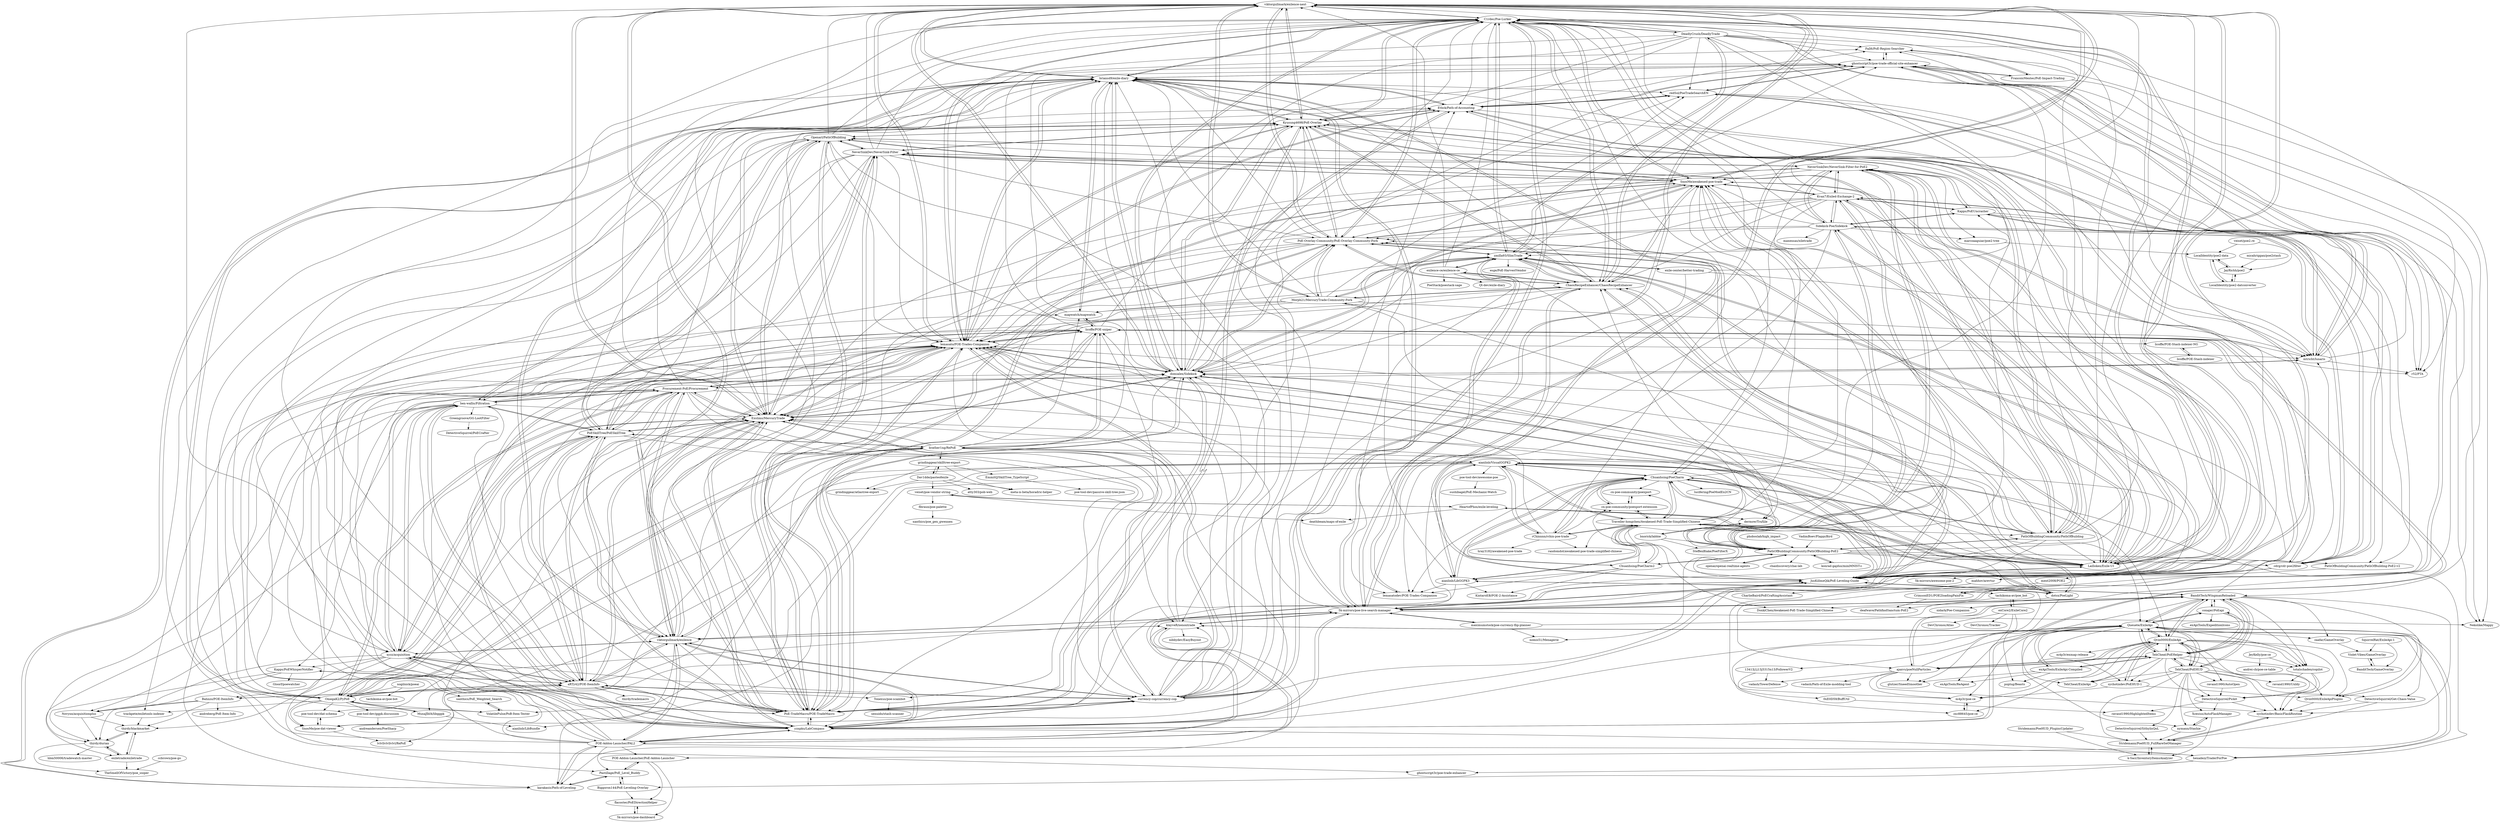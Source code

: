 digraph G {
"viktorgullmark/exilence-next" -> "C1rdec/Poe-Lurker"
"viktorgullmark/exilence-next" -> "ChaosRecipeEnhancer/ChaosRecipeEnhancer"
"viktorgullmark/exilence-next" -> "Kyusung4698/PoE-Overlay"
"viktorgullmark/exilence-next" -> "SnosMe/awakened-poe-trade"
"viktorgullmark/exilence-next" -> "lemasato/POE-Trades-Companion"
"viktorgullmark/exilence-next" -> "JusKillmeQik/PoE-Leveling-Guide"
"viktorgullmark/exilence-next" -> "PoE-Overlay-Community/PoE-Overlay-Community-Fork"
"viktorgullmark/exilence-next" -> "viktorgullmark/exilence"
"viktorgullmark/exilence-next" -> "domialex/Sidekick"
"viktorgullmark/exilence-next" -> "briansd9/exile-diary"
"viktorgullmark/exilence-next" -> "Exslims/MercuryTrade"
"viktorgullmark/exilence-next" -> "Lailloken/Exile-UI"
"viktorgullmark/exilence-next" -> "currency-cop/currency-cop"
"viktorgullmark/exilence-next" -> "5k-mirrors/poe-live-search-manager"
"viktorgullmark/exilence-next" -> "Morph21/MercuryTrade-Community-Fork"
"nogilnick/poeai" -> "OmegaK2/PyPoE"
"nogilnick/poeai" -> "tachikoma-av/poe-bot"
"yznpku/LabCompass" -> "lemasato/POE-Trades-Companion"
"yznpku/LabCompass" -> "Exslims/MercuryTrade"
"yznpku/LabCompass" -> "licoffe/POE-sniper"
"yznpku/LabCompass" -> "PoE-TradeMacro/POE-TradeMacro"
"yznpku/LabCompass" -> "hexadezi/TraderForPoe"
"yznpku/LabCompass" -> "POE-Addon-Launcher/PAL2"
"yznpku/LabCompass" -> "currency-cop/currency-cop"
"yznpku/LabCompass" -> "domialex/Sidekick"
"yznpku/LabCompass" -> "viktorgullmark/exilence"
"yznpku/LabCompass" -> "5k-mirrors/poe-live-search-manager"
"yznpku/LabCompass" -> "C1rdec/Poe-Lurker"
"yznpku/LabCompass" -> "JusKillmeQik/PoE-Leveling-Guide"
"yznpku/LabCompass" -> "briansd9/exile-diary"
"yznpku/LabCompass" -> "aRTy42/POE-ItemInfo"
"yznpku/LabCompass" -> "viktorgullmark/exilence-next"
"Pastillage/PoE_Level_Buddy" -> "karakasis/Path-of-Leveling"
"Pastillage/PoE_Level_Buddy" -> "Biggoron144/PoE-Leveling-Overlay"
"Pastillage/PoE_Level_Buddy" -> "POE-Addon-Launcher/PoE-Addon-Launcher"
"xyzz/acquisition" -> "Procurement-PoE/Procurement"
"xyzz/acquisition" -> "PoESkillTree/PoESkillTree"
"xyzz/acquisition" -> "ben-wallis/Filtration"
"xyzz/acquisition" -> "Exslims/MercuryTrade"
"xyzz/acquisition" -> "aRTy42/POE-ItemInfo"
"xyzz/acquisition" -> "lemasato/POE-Trades-Companion"
"xyzz/acquisition" -> "PoE-TradeMacro/POE-TradeMacro"
"xyzz/acquisition" -> "viktorgullmark/exilence"
"xyzz/acquisition" -> "Novynn/acquisitionplus"
"xyzz/acquisition" -> "Bahnzo/POE-ItemInfo"
"xyzz/acquisition" -> "Kapps/PoEWhisperNotifier"
"xyzz/acquisition" -> "thirdy/blackmarket"
"xyzz/acquisition" -> "licoffe/POE-sniper"
"xyzz/acquisition" -> "currency-cop/currency-cop"
"xyzz/acquisition" -> "yznpku/LabCompass"
"mahhov/arevtur" -> "CharlieBaird/PoECraftingAssistant"
"mahhov/arevtur" -> "m4p3r/poe-ce"
"briansd9/exile-diary" -> "ghostscript3r/poe-trade-official-site-enhancer"
"briansd9/exile-diary" -> "domialex/Sidekick"
"briansd9/exile-diary" -> "Ethck/Path-of-Accounting"
"briansd9/exile-diary" -> "C1rdec/Poe-Lurker"
"briansd9/exile-diary" -> "lemasato/POE-Trades-Companion"
"briansd9/exile-diary" -> "viktorgullmark/exilence-next"
"briansd9/exile-diary" -> "mapwatch/mapwatch"
"briansd9/exile-diary" -> "viktorgullmark/exilence"
"briansd9/exile-diary" -> "JusKillmeQik/PoE-Leveling-Guide"
"briansd9/exile-diary" -> "Kyusung4698/PoE-Overlay"
"briansd9/exile-diary" -> "mtricht/lunaris"
"briansd9/exile-diary" -> "karakasis/Path-of-Leveling"
"briansd9/exile-diary" -> "redSol/PoeTradeSearchEN"
"briansd9/exile-diary" -> "5k-mirrors/poe-live-search-manager"
"briansd9/exile-diary" -> "OmegaK2/PyPoE"
"JusKillmeQik/PoE-Leveling-Guide" -> "ChaosRecipeEnhancer/ChaosRecipeEnhancer"
"JusKillmeQik/PoE-Leveling-Guide" -> "C1rdec/Poe-Lurker"
"JusKillmeQik/PoE-Leveling-Guide" -> "PoE-Overlay-Community/PoE-Overlay-Community-Fork"
"JusKillmeQik/PoE-Leveling-Guide" -> "viktorgullmark/exilence-next"
"JusKillmeQik/PoE-Leveling-Guide" -> "lemasato/POE-Trades-Companion"
"JusKillmeQik/PoE-Leveling-Guide" -> "briansd9/exile-diary"
"JusKillmeQik/PoE-Leveling-Guide" -> "zmilla93/SlimTrade"
"JusKillmeQik/PoE-Leveling-Guide" -> "Lailloken/Exile-UI"
"JusKillmeQik/PoE-Leveling-Guide" -> "SnosMe/awakened-poe-trade"
"JusKillmeQik/PoE-Leveling-Guide" -> "Kyusung4698/PoE-Overlay"
"JusKillmeQik/PoE-Leveling-Guide" -> "domialex/Sidekick"
"JusKillmeQik/PoE-Leveling-Guide" -> "5k-mirrors/poe-live-search-manager"
"JusKillmeQik/PoE-Leveling-Guide" -> "Exslims/MercuryTrade"
"JusKillmeQik/PoE-Leveling-Guide" -> "BanditTech/WingmanReloaded"
"JusKillmeQik/PoE-Leveling-Guide" -> "POE-Addon-Launcher/PAL2"
"exile-center/better-trading" -> "mtricht/lunaris"
"exile-center/better-trading" -> "zmilla93/SlimTrade"
"exile-center/better-trading" -> "Ethck/Path-of-Accounting"
"exile-center/better-trading" -> "klayveR/xenontrade"
"Qvin0000/ExileApi" -> "Qvin0000/ExileApiPlugins"
"Qvin0000/ExileApi" -> "Queuete/ExileApi"
"Qvin0000/ExileApi" -> "sychotixdev/PoEHUD-1"
"Qvin0000/ExileApi" -> "TehCheat/PoEHelper"
"Qvin0000/ExileApi" -> "TehCheat/PoEHUD"
"Qvin0000/ExileApi" -> "TehCheat/ExileApi"
"Qvin0000/ExileApi" -> "m4p3r/exmap-release"
"Qvin0000/ExileApi" -> "DetectiveSquirrel/Pickit"
"Qvin0000/ExileApi" -> "sychotixdev/BasicFlaskRoutine"
"Qvin0000/ExileApi" -> "ravand1990/AutoOpen"
"Qvin0000/ExileApi" -> "ajaxvs/poeNullParticles"
"Qvin0000/ExileApi" -> "totalschaden/copilot"
"Qvin0000/ExileApi" -> "m4p3r/poe-ce"
"Qvin0000/ExileApi" -> "BanditTech/WingmanReloaded"
"Qvin0000/ExileApi" -> "zxc88645/poe-ce"
"BanditTech/WingmanReloaded" -> "TehCheat/PoEHelper"
"BanditTech/WingmanReloaded" -> "Queuete/ExileApi"
"BanditTech/WingmanReloaded" -> "ajaxvs/poeNullParticles"
"BanditTech/WingmanReloaded" -> "Qvin0000/ExileApi"
"BanditTech/WingmanReloaded" -> "5k-mirrors/poe-live-search-manager"
"BanditTech/WingmanReloaded" -> "nidark/Poe-Companion"
"BanditTech/WingmanReloaded" -> "nymann/Stashie"
"BanditTech/WingmanReloaded" -> "conajer/PoEapi"
"BanditTech/WingmanReloaded" -> "JusKillmeQik/PoE-Leveling-Guide"
"BanditTech/WingmanReloaded" -> "TehCheat/PoEHUD"
"BanditTech/WingmanReloaded" -> "sychotixdev/BasicFlaskRoutine"
"BanditTech/WingmanReloaded" -> "Qvin0000/ExileApiPlugins"
"BanditTech/WingmanReloaded" -> "lemasato/POE-Trades-Companion"
"BanditTech/WingmanReloaded" -> "totalschaden/copilot"
"BanditTech/WingmanReloaded" -> "zaafar/GameOverlay"
"POE-Addon-Launcher/PAL2" -> "Pastillage/PoE_Level_Buddy"
"POE-Addon-Launcher/PAL2" -> "karakasis/Path-of-Leveling"
"POE-Addon-Launcher/PAL2" -> "POE-Addon-Launcher/PoE-Addon-Launcher"
"POE-Addon-Launcher/PAL2" -> "klayveR/xenontrade"
"POE-Addon-Launcher/PAL2" -> "Ethck/Path-of-Accounting"
"POE-Addon-Launcher/PAL2" -> "yznpku/LabCompass"
"POE-Addon-Launcher/PAL2" -> "lemasato/POE-Trades-Companion"
"POE-Addon-Launcher/PAL2" -> "domialex/Sidekick"
"POE-Addon-Launcher/PAL2" -> "JusKillmeQik/PoE-Leveling-Guide"
"POE-Addon-Launcher/PAL2" -> "briansd9/exile-diary"
"POE-Addon-Launcher/PAL2" -> "mtricht/lunaris"
"POE-Addon-Launcher/PAL2" -> "viktorgullmark/exilence"
"POE-Addon-Launcher/PAL2" -> "Exslims/MercuryTrade"
"POE-Addon-Launcher/PAL2" -> "hexadezi/TraderForPoe"
"sychotixdev/PoEHUD-1" -> "Qvin0000/ExileApiPlugins"
"sychotixdev/PoEHUD-1" -> "m4p3r/poe-ce"
"sychotixdev/PoEHUD-1" -> "Qvin0000/ExileApi"
"POE-Addon-Launcher/PoE-Addon-Launcher" -> "5k-mirrors/poe-dashboard"
"POE-Addon-Launcher/PoE-Addon-Launcher" -> "flacostec/PoEDirectionHelper"
"POE-Addon-Launcher/PoE-Addon-Launcher" -> "Pastillage/PoE_Level_Buddy"
"Procurement-PoE/Procurement" -> "xyzz/acquisition"
"Procurement-PoE/Procurement" -> "PoESkillTree/PoESkillTree"
"Procurement-PoE/Procurement" -> "lemasato/POE-Trades-Companion"
"Procurement-PoE/Procurement" -> "ben-wallis/Filtration"
"Procurement-PoE/Procurement" -> "Exslims/MercuryTrade"
"Procurement-PoE/Procurement" -> "aRTy42/POE-ItemInfo"
"Procurement-PoE/Procurement" -> "domialex/Sidekick"
"Procurement-PoE/Procurement" -> "PoE-TradeMacro/POE-TradeMacro"
"Procurement-PoE/Procurement" -> "karakasis/Path-of-Leveling"
"Procurement-PoE/Procurement" -> "viktorgullmark/exilence"
"Procurement-PoE/Procurement" -> "briansd9/exile-diary"
"Procurement-PoE/Procurement" -> "JusKillmeQik/PoE-Leveling-Guide"
"Procurement-PoE/Procurement" -> "currency-cop/currency-cop"
"Procurement-PoE/Procurement" -> "OmegaK2/PyPoE"
"Procurement-PoE/Procurement" -> "yznpku/LabCompass"
"currency-cop/currency-cop" -> "Exslims/MercuryTrade"
"currency-cop/currency-cop" -> "lemasato/POE-Trades-Companion"
"currency-cop/currency-cop" -> "viktorgullmark/exilence"
"currency-cop/currency-cop" -> "briansd9/exile-diary"
"currency-cop/currency-cop" -> "PoE-TradeMacro/POE-TradeMacro"
"currency-cop/currency-cop" -> "viktorgullmark/exilence-next"
"currency-cop/currency-cop" -> "yznpku/LabCompass"
"currency-cop/currency-cop" -> "aRTy42/POE-ItemInfo"
"currency-cop/currency-cop" -> "domialex/Sidekick"
"currency-cop/currency-cop" -> "Kyusung4698/PoE-Overlay"
"currency-cop/currency-cop" -> "klayveR/xenontrade"
"currency-cop/currency-cop" -> "licoffe/POE-sniper"
"currency-cop/currency-cop" -> "JusKillmeQik/PoE-Leveling-Guide"
"currency-cop/currency-cop" -> "C1rdec/Poe-Lurker"
"currency-cop/currency-cop" -> "Ethck/Path-of-Accounting"
"hexadezi/TraderForPoe" -> "klayveR/xenontrade"
"hexadezi/TraderForPoe" -> "Biggoron144/PoE-Leveling-Overlay"
"hexadezi/TraderForPoe" -> "ghostscript3r/poe-trade-enhancer"
"klayveR/xenontrade" -> "hexadezi/TraderForPoe"
"klayveR/xenontrade" -> "viktorgullmark/exilence"
"klayveR/xenontrade" -> "POE-Addon-Launcher/PoE-Addon-Launcher"
"klayveR/xenontrade" -> "POE-Addon-Launcher/PAL2"
"klayveR/xenontrade" -> "lemasato/POE-Trades-Companion"
"klayveR/xenontrade" -> "redSol/PoeTradeSearchEN"
"klayveR/xenontrade" -> "nibbydev/EasyBuyout"
"klayveR/xenontrade" -> "5k-mirrors/poe-live-search-manager"
"klayveR/xenontrade" -> "karakasis/Path-of-Leveling"
"maximumstock/poe-currency-flip-planner" -> "5k-mirrors/poe-live-search-manager"
"maximumstock/poe-currency-flip-planner" -> "nomis51/Menagerie"
"maximumstock/poe-currency-flip-planner" -> "ghostscript3r/poe-trade-official-site-enhancer"
"VolatilePulse/PoB-Item-Tester" -> "xanthics/PoE_Weighted_Search"
"VolatilePulse/PoB-Item-Tester" -> "briansd9/exile-diary"
"zmilla93/SlimTrade" -> "Morph21/MercuryTrade-Community-Fork"
"zmilla93/SlimTrade" -> "C1rdec/Poe-Lurker"
"zmilla93/SlimTrade" -> "JusKillmeQik/PoE-Leveling-Guide"
"zmilla93/SlimTrade" -> "DeadlyCrush/DeadlyTrade"
"zmilla93/SlimTrade" -> "lemasatodev/POE-Trades-Companion"
"zmilla93/SlimTrade" -> "ChaosRecipeEnhancer/ChaosRecipeEnhancer"
"zmilla93/SlimTrade" -> "mapwatch/mapwatch"
"zmilla93/SlimTrade" -> "lemasato/POE-Trades-Companion"
"zmilla93/SlimTrade" -> "domialex/Sidekick"
"zmilla93/SlimTrade" -> "exile-center/better-trading"
"zmilla93/SlimTrade" -> "PoE-Overlay-Community/PoE-Overlay-Community-Fork"
"zmilla93/SlimTrade" -> "ghostscript3r/poe-trade-official-site-enhancer"
"zmilla93/SlimTrade" -> "esge/PoE-HarvestVendor"
"zmilla93/SlimTrade" -> "exilence-ce/exilence-ce"
"zmilla93/SlimTrade" -> "Lailloken/Exile-UI"
"xanthics/PoE_Weighted_Search" -> "VolatilePulse/PoB-Item-Tester"
"viktorgullmark/exilence" -> "Exslims/MercuryTrade"
"viktorgullmark/exilence" -> "lemasato/POE-Trades-Companion"
"viktorgullmark/exilence" -> "viktorgullmark/exilence-next"
"viktorgullmark/exilence" -> "currency-cop/currency-cop"
"viktorgullmark/exilence" -> "briansd9/exile-diary"
"viktorgullmark/exilence" -> "klayveR/xenontrade"
"viktorgullmark/exilence" -> "karakasis/Path-of-Leveling"
"viktorgullmark/exilence" -> "domialex/Sidekick"
"viktorgullmark/exilence" -> "Ethck/Path-of-Accounting"
"viktorgullmark/exilence" -> "yznpku/LabCompass"
"viktorgullmark/exilence" -> "aRTy42/POE-ItemInfo"
"viktorgullmark/exilence" -> "5k-mirrors/poe-live-search-manager"
"viktorgullmark/exilence" -> "POE-Addon-Launcher/PAL2"
"viktorgullmark/exilence" -> "PoE-TradeMacro/POE-TradeMacro"
"viktorgullmark/exilence" -> "xyzz/acquisition"
"5k-mirrors/poe-dashboard" -> "flacostec/PoEDirectionHelper"
"mapwatch/mapwatch" -> "ghostscript3r/poe-trade-official-site-enhancer"
"mapwatch/mapwatch" -> "briansd9/exile-diary"
"mapwatch/mapwatch" -> "licoffe/POE-sniper"
"karakasis/Path-of-Leveling" -> "Pastillage/PoE_Level_Buddy"
"karakasis/Path-of-Leveling" -> "briansd9/exile-diary"
"karakasis/Path-of-Leveling" -> "POE-Addon-Launcher/PAL2"
"ravand1990/AutoOpen" -> "DetectiveSquirrel/Pickit"
"flacostec/PoEDirectionHelper" -> "5k-mirrors/poe-dashboard"
"sychotixdev/BasicFlaskRoutine" -> "Stridemann/PoeHUD_FullRareSetManager"
"DetectiveSquirrel/SithylisQoL" -> "Stridemann/PoeHUD_FullRareSetManager"
"EmmittJ/SkillTree_TypeScript" -> "poe-tool-dev/passive-skill-tree-json"
"DetectiveSquirrel/Get-Chaos-Value" -> "sychotixdev/BasicFlaskRoutine"
"DetectiveSquirrel/Get-Chaos-Value" -> "Stridemann/PoeHUD_FullRareSetManager"
"Biggoron144/PoE-Leveling-Overlay" -> "Pastillage/PoE_Level_Buddy"
"Biggoron144/PoE-Leveling-Overlay" -> "flacostec/PoEDirectionHelper"
"DetectiveSquirrel/Pickit" -> "Xcesius/AutoFlaskManager"
"DetectiveSquirrel/Pickit" -> "sychotixdev/BasicFlaskRoutine"
"DetectiveSquirrel/Pickit" -> "ravand1990/HighlightedItems"
"0xE0D59/BuffUtil" -> "ravand1990/HighlightedItems"
"ghostscript3r/poe-trade-official-site-enhancer" -> "mtricht/lunaris"
"ghostscript3r/poe-trade-official-site-enhancer" -> "redSol/PoeTradeSearchEN"
"ghostscript3r/poe-trade-official-site-enhancer" -> "Fall6/PoE-Region-Searcher"
"ghostscript3r/poe-trade-official-site-enhancer" -> "FrancoisMentec/PoE-Impact-Trading"
"ghostscript3r/poe-trade-official-site-enhancer" -> "Ethck/Path-of-Accounting"
"ghostscript3r/poe-trade-official-site-enhancer" -> "Nekolike/Mappy"
"ghostscript3r/poe-trade-official-site-enhancer" -> "briansd9/exile-diary"
"ghostscript3r/poe-trade-official-site-enhancer" -> "r52/PTA"
"ghostscript3r/poe-trade-official-site-enhancer" -> "ghostscript3r/poe-trade-enhancer"
"ghostscript3r/poe-trade-official-site-enhancer" -> "5k-mirrors/poe-live-search-manager"
"C1rdec/Poe-Lurker" -> "Kyusung4698/PoE-Overlay"
"C1rdec/Poe-Lurker" -> "viktorgullmark/exilence-next"
"C1rdec/Poe-Lurker" -> "SnosMe/awakened-poe-trade"
"C1rdec/Poe-Lurker" -> "domialex/Sidekick"
"C1rdec/Poe-Lurker" -> "JusKillmeQik/PoE-Leveling-Guide"
"C1rdec/Poe-Lurker" -> "PoE-Overlay-Community/PoE-Overlay-Community-Fork"
"C1rdec/Poe-Lurker" -> "ChaosRecipeEnhancer/ChaosRecipeEnhancer"
"C1rdec/Poe-Lurker" -> "lemasato/POE-Trades-Companion"
"C1rdec/Poe-Lurker" -> "Lailloken/Exile-UI"
"C1rdec/Poe-Lurker" -> "briansd9/exile-diary"
"C1rdec/Poe-Lurker" -> "zmilla93/SlimTrade"
"C1rdec/Poe-Lurker" -> "5k-mirrors/poe-live-search-manager"
"C1rdec/Poe-Lurker" -> "Exslims/MercuryTrade"
"C1rdec/Poe-Lurker" -> "Ethck/Path-of-Accounting"
"C1rdec/Poe-Lurker" -> "DeadlyCrush/DeadlyTrade"
"mtricht/lunaris" -> "Ethck/Path-of-Accounting"
"mtricht/lunaris" -> "redSol/PoeTradeSearchEN"
"mtricht/lunaris" -> "ghostscript3r/poe-trade-official-site-enhancer"
"mtricht/lunaris" -> "Fall6/PoE-Region-Searcher"
"mtricht/lunaris" -> "r52/PTA"
"mtricht/lunaris" -> "domialex/Sidekick"
"SnosMe/awakened-poe-trade" -> "PathOfBuildingCommunity/PathOfBuilding"
"SnosMe/awakened-poe-trade" -> "C1rdec/Poe-Lurker"
"SnosMe/awakened-poe-trade" -> "viktorgullmark/exilence-next"
"SnosMe/awakened-poe-trade" -> "Kyusung4698/PoE-Overlay"
"SnosMe/awakened-poe-trade" -> "ChaosRecipeEnhancer/ChaosRecipeEnhancer"
"SnosMe/awakened-poe-trade" -> "PoE-Overlay-Community/PoE-Overlay-Community-Fork"
"SnosMe/awakened-poe-trade" -> "NeverSinkDev/NeverSink-Filter"
"SnosMe/awakened-poe-trade" -> "PoE-TradeMacro/POE-TradeMacro"
"SnosMe/awakened-poe-trade" -> "lemasato/POE-Trades-Companion"
"SnosMe/awakened-poe-trade" -> "JusKillmeQik/PoE-Leveling-Guide"
"SnosMe/awakened-poe-trade" -> "Lailloken/Exile-UI"
"SnosMe/awakened-poe-trade" -> "Openarl/PathOfBuilding"
"SnosMe/awakened-poe-trade" -> "Kvan7/Exiled-Exchange-2"
"SnosMe/awakened-poe-trade" -> "domialex/Sidekick"
"SnosMe/awakened-poe-trade" -> "Exslims/MercuryTrade"
"Kapps/PoEWhisperNotifier" -> "Novynn/acquisitionplus"
"Kapps/PoEWhisperNotifier" -> "aRTy42/POE-ItemInfo"
"Kapps/PoEWhisperNotifier" -> "Gloorf/poewatcher"
"Kapps/PoEWhisperNotifier" -> "thirdy/durian"
"PathOfBuildingCommunity/PathOfBuilding" -> "SnosMe/awakened-poe-trade"
"PathOfBuildingCommunity/PathOfBuilding" -> "Openarl/PathOfBuilding"
"PathOfBuildingCommunity/PathOfBuilding" -> "NeverSinkDev/NeverSink-Filter"
"PathOfBuildingCommunity/PathOfBuilding" -> "Kyusung4698/PoE-Overlay"
"PathOfBuildingCommunity/PathOfBuilding" -> "C1rdec/Poe-Lurker"
"PathOfBuildingCommunity/PathOfBuilding" -> "viktorgullmark/exilence-next"
"PathOfBuildingCommunity/PathOfBuilding" -> "Chuanhsing/PoeCharm"
"PathOfBuildingCommunity/PathOfBuilding" -> "NeverSinkDev/NeverSink-Filter-for-PoE2"
"PathOfBuildingCommunity/PathOfBuilding" -> "PoE-TradeMacro/POE-TradeMacro"
"PathOfBuildingCommunity/PathOfBuilding" -> "PoE-Overlay-Community/PoE-Overlay-Community-Fork"
"PathOfBuildingCommunity/PathOfBuilding" -> "Lailloken/Exile-UI"
"PathOfBuildingCommunity/PathOfBuilding" -> "PathOfBuildingCommunity/PathOfBuilding-PoE2"
"PathOfBuildingCommunity/PathOfBuilding" -> "ChaosRecipeEnhancer/ChaosRecipeEnhancer"
"PathOfBuildingCommunity/PathOfBuilding" -> "lemasato/POE-Trades-Companion"
"PathOfBuildingCommunity/PathOfBuilding" -> "JusKillmeQik/PoE-Leveling-Guide"
"domialex/Sidekick" -> "Ethck/Path-of-Accounting"
"domialex/Sidekick" -> "Kyusung4698/PoE-Overlay"
"domialex/Sidekick" -> "C1rdec/Poe-Lurker"
"domialex/Sidekick" -> "lemasato/POE-Trades-Companion"
"domialex/Sidekick" -> "briansd9/exile-diary"
"domialex/Sidekick" -> "mtricht/lunaris"
"domialex/Sidekick" -> "PoE-Overlay-Community/PoE-Overlay-Community-Fork"
"domialex/Sidekick" -> "viktorgullmark/exilence-next"
"domialex/Sidekick" -> "redSol/PoeTradeSearchEN"
"domialex/Sidekick" -> "Exslims/MercuryTrade"
"domialex/Sidekick" -> "JusKillmeQik/PoE-Leveling-Guide"
"domialex/Sidekick" -> "Procurement-PoE/Procurement"
"domialex/Sidekick" -> "PoE-TradeMacro/POE-TradeMacro"
"domialex/Sidekick" -> "viktorgullmark/exilence"
"domialex/Sidekick" -> "SnosMe/awakened-poe-trade"
"PoESkillTree/PoESkillTree" -> "ben-wallis/Filtration"
"PoESkillTree/PoESkillTree" -> "Procurement-PoE/Procurement"
"PoESkillTree/PoESkillTree" -> "xyzz/acquisition"
"PoESkillTree/PoESkillTree" -> "Openarl/PathOfBuilding"
"PoESkillTree/PoESkillTree" -> "PoE-TradeMacro/POE-TradeMacro"
"PoESkillTree/PoESkillTree" -> "Exslims/MercuryTrade"
"PoESkillTree/PoESkillTree" -> "aRTy42/POE-ItemInfo"
"PoESkillTree/PoESkillTree" -> "NeverSinkDev/NeverSink-Filter"
"PoESkillTree/PoESkillTree" -> "lemasato/POE-Trades-Companion"
"PoESkillTree/PoESkillTree" -> "OmegaK2/PyPoE"
"PoESkillTree/PoESkillTree" -> "Kyusung4698/PoE-Overlay"
"PoESkillTree/PoESkillTree" -> "currency-cop/currency-cop"
"PoESkillTree/PoESkillTree" -> "viktorgullmark/exilence"
"PoESkillTree/PoESkillTree" -> "brather1ng/RePoE"
"PoESkillTree/PoESkillTree" -> "briansd9/exile-diary"
"Kyusung4698/PoE-Overlay" -> "domialex/Sidekick"
"Kyusung4698/PoE-Overlay" -> "C1rdec/Poe-Lurker"
"Kyusung4698/PoE-Overlay" -> "PoE-Overlay-Community/PoE-Overlay-Community-Fork"
"Kyusung4698/PoE-Overlay" -> "viktorgullmark/exilence-next"
"Kyusung4698/PoE-Overlay" -> "lemasato/POE-Trades-Companion"
"Kyusung4698/PoE-Overlay" -> "SnosMe/awakened-poe-trade"
"Kyusung4698/PoE-Overlay" -> "Exslims/MercuryTrade"
"Kyusung4698/PoE-Overlay" -> "PoE-TradeMacro/POE-TradeMacro"
"Kyusung4698/PoE-Overlay" -> "briansd9/exile-diary"
"Kyusung4698/PoE-Overlay" -> "Ethck/Path-of-Accounting"
"Kyusung4698/PoE-Overlay" -> "JusKillmeQik/PoE-Leveling-Guide"
"Kyusung4698/PoE-Overlay" -> "ChaosRecipeEnhancer/ChaosRecipeEnhancer"
"Kyusung4698/PoE-Overlay" -> "Openarl/PathOfBuilding"
"Kyusung4698/PoE-Overlay" -> "mtricht/lunaris"
"Kyusung4698/PoE-Overlay" -> "NeverSinkDev/NeverSink-Filter"
"PoE-Overlay-Community/PoE-Overlay-Community-Fork" -> "Kyusung4698/PoE-Overlay"
"PoE-Overlay-Community/PoE-Overlay-Community-Fork" -> "C1rdec/Poe-Lurker"
"PoE-Overlay-Community/PoE-Overlay-Community-Fork" -> "JusKillmeQik/PoE-Leveling-Guide"
"PoE-Overlay-Community/PoE-Overlay-Community-Fork" -> "ChaosRecipeEnhancer/ChaosRecipeEnhancer"
"PoE-Overlay-Community/PoE-Overlay-Community-Fork" -> "viktorgullmark/exilence-next"
"PoE-Overlay-Community/PoE-Overlay-Community-Fork" -> "domialex/Sidekick"
"PoE-Overlay-Community/PoE-Overlay-Community-Fork" -> "SnosMe/awakened-poe-trade"
"PoE-Overlay-Community/PoE-Overlay-Community-Fork" -> "Lailloken/Exile-UI"
"PoE-Overlay-Community/PoE-Overlay-Community-Fork" -> "lemasato/POE-Trades-Companion"
"PoE-Overlay-Community/PoE-Overlay-Community-Fork" -> "Morph21/MercuryTrade-Community-Fork"
"PoE-Overlay-Community/PoE-Overlay-Community-Fork" -> "briansd9/exile-diary"
"PoE-Overlay-Community/PoE-Overlay-Community-Fork" -> "PoE-TradeMacro/POE-TradeMacro"
"PoE-Overlay-Community/PoE-Overlay-Community-Fork" -> "Exslims/MercuryTrade"
"PoE-Overlay-Community/PoE-Overlay-Community-Fork" -> "zmilla93/SlimTrade"
"PoE-Overlay-Community/PoE-Overlay-Community-Fork" -> "POE-Addon-Launcher/PAL2"
"rChinnnn/rchin-poe-trade" -> "Chuanhsing/PoeCharm"
"rChinnnn/rchin-poe-trade" -> "aianlinb/VisualGGPK2"
"rChinnnn/rchin-poe-trade" -> "Traveller-hongchen/Awakened-PoE-Trade-Simplified-Chinese"
"rChinnnn/rchin-poe-trade" -> "hray3182/awakened-poe-trade"
"rChinnnn/rchin-poe-trade" -> "lemasato/POE-Trades-Companion"
"rChinnnn/rchin-poe-trade" -> "C1rdec/Poe-Lurker"
"rChinnnn/rchin-poe-trade" -> "cn-poe-community/poexport-extension"
"rChinnnn/rchin-poe-trade" -> "randomdot/awakened-poe-trade-simplified-chinese"
"TehCheat/PoEHelper" -> "exApiTools/ExileApi-Compiled"
"TehCheat/PoEHelper" -> "Queuete/ExileApi"
"TehCheat/PoEHelper" -> "Qvin0000/ExileApi"
"TehCheat/PoEHelper" -> "totalschaden/copilot"
"TehCheat/PoEHelper" -> "conajer/PoEapi"
"TehCheat/PoEHelper" -> "BanditTech/WingmanReloaded"
"TehCheat/PoEHelper" -> "TehCheat/PoEHUD"
"TehCheat/PoEHelper" -> "Qvin0000/ExileApiPlugins"
"TehCheat/PoEHelper" -> "sychotixdev/PoEHUD-1"
"TehCheat/PoEHelper" -> "ajaxvs/poeNullParticles"
"TehCheat/PoEHelper" -> "TehCheat/ExileApi"
"TehCheat/PoEHelper" -> "DetectiveSquirrel/Pickit"
"Queuete/ExileApi" -> "Qvin0000/ExileApi"
"Queuete/ExileApi" -> "TehCheat/PoEHelper"
"Queuete/ExileApi" -> "conajer/PoEapi"
"Queuete/ExileApi" -> "sychotixdev/PoEHUD-1"
"Queuete/ExileApi" -> "totalschaden/copilot"
"Queuete/ExileApi" -> "zaafar/GameOverlay"
"Queuete/ExileApi" -> "TehCheat/PoEHUD"
"Queuete/ExileApi" -> "exApiTools/ExileApi-Compiled"
"Queuete/ExileApi" -> "TehCheat/ExileApi"
"Queuete/ExileApi" -> "Qvin0000/ExileApiPlugins"
"Queuete/ExileApi" -> "BanditTech/WingmanReloaded"
"Queuete/ExileApi" -> "13413j1j13j5315n13/FollowerV2"
"Queuete/ExileApi" -> "m4p3r/poe-ce"
"Queuete/ExileApi" -> "DetectiveSquirrel/Get-Chaos-Value"
"Queuete/ExileApi" -> "zxc88645/poe-ce"
"zaafar/GameOverlay" -> "Violet-Vibes/GameOverlay"
"conajer/PoEapi" -> "Queuete/ExileApi"
"conajer/PoEapi" -> "TehCheat/PoEHelper"
"conajer/PoEapi" -> "totalschaden/copilot"
"conajer/PoEapi" -> "BanditTech/WingmanReloaded"
"conajer/PoEapi" -> "exApiTools/ExpeditionIcons"
"totalschaden/copilot" -> "DetectiveSquirrel/Pickit"
"totalschaden/copilot" -> "sychotixdev/BasicFlaskRoutine"
"totalschaden/copilot" -> "ravand1990/UnIdy"
"FrancoisMentec/PoE-Impact-Trading" -> "Fall6/PoE-Region-Searcher"
"FrancoisMentec/PoE-Impact-Trading" -> "ghostscript3r/poe-trade-official-site-enhancer"
"FrancoisMentec/PoE-Impact-Trading" -> "r52/PTA"
"Ethck/Path-of-Accounting" -> "mtricht/lunaris"
"Ethck/Path-of-Accounting" -> "redSol/PoeTradeSearchEN"
"Ethck/Path-of-Accounting" -> "domialex/Sidekick"
"Ethck/Path-of-Accounting" -> "r52/PTA"
"Ethck/Path-of-Accounting" -> "ghostscript3r/poe-trade-official-site-enhancer"
"Ethck/Path-of-Accounting" -> "briansd9/exile-diary"
"Ethck/Path-of-Accounting" -> "Fall6/PoE-Region-Searcher"
"Ethck/Path-of-Accounting" -> "lemasato/POE-Trades-Companion"
"Ethck/Path-of-Accounting" -> "Kyusung4698/PoE-Overlay"
"DeadlyCrush/DeadlyTrade" -> "zmilla93/SlimTrade"
"DeadlyCrush/DeadlyTrade" -> "mtricht/lunaris"
"DeadlyCrush/DeadlyTrade" -> "C1rdec/Poe-Lurker"
"DeadlyCrush/DeadlyTrade" -> "domialex/Sidekick"
"DeadlyCrush/DeadlyTrade" -> "Kyusung4698/PoE-Overlay"
"DeadlyCrush/DeadlyTrade" -> "lemasato/POE-Trades-Companion"
"DeadlyCrush/DeadlyTrade" -> "ghostscript3r/poe-trade-official-site-enhancer"
"DeadlyCrush/DeadlyTrade" -> "Ethck/Path-of-Accounting"
"DeadlyCrush/DeadlyTrade" -> "JusKillmeQik/PoE-Leveling-Guide"
"DeadlyCrush/DeadlyTrade" -> "viktorgullmark/exilence-next"
"DeadlyCrush/DeadlyTrade" -> "BanditTech/WingmanReloaded"
"DeadlyCrush/DeadlyTrade" -> "Fall6/PoE-Region-Searcher"
"DeadlyCrush/DeadlyTrade" -> "5k-mirrors/poe-live-search-manager"
"DeadlyCrush/DeadlyTrade" -> "redSol/PoeTradeSearchEN"
"Fall6/PoE-Region-Searcher" -> "FrancoisMentec/PoE-Impact-Trading"
"Fall6/PoE-Region-Searcher" -> "ghostscript3r/poe-trade-official-site-enhancer"
"Fall6/PoE-Region-Searcher" -> "Nekolike/Mappy"
"redSol/PoeTradeSearchEN" -> "mtricht/lunaris"
"redSol/PoeTradeSearchEN" -> "ghostscript3r/poe-trade-official-site-enhancer"
"redSol/PoeTradeSearchEN" -> "Ethck/Path-of-Accounting"
"redSol/PoeTradeSearchEN" -> "r52/PTA"
"redSol/PoeTradeSearchEN" -> "Nekolike/Mappy"
"MuxaJIbI4/libggpk" -> "aianlinb/LibBundle"
"MuxaJIbI4/libggpk" -> "OmegaK2/PyPoE"
"m4p3r/poe-ce" -> "zxc88645/poe-ce"
"poe-tool-dev/ggpk.discussion" -> "andreandersen/PoeSharp"
"SnosMe/poe-dat-viewer" -> "poe-tool-dev/dat-schema"
"SnosMe/poe-dat-viewer" -> "lvlvllvlvllvlvl/RePoE"
"zxc88645/poe-ce" -> "m4p3r/poe-ce"
"13413j1j13j5315n13/FollowerV2" -> "0xE0D59/BuffUtil"
"13413j1j13j5315n13/FollowerV2" -> "vadash/TowerDefense"
"Qvin0000/ExileApiPlugins" -> "sychotixdev/BasicFlaskRoutine"
"ChaosRecipeEnhancer/ChaosRecipeEnhancer" -> "viktorgullmark/exilence-next"
"ChaosRecipeEnhancer/ChaosRecipeEnhancer" -> "JusKillmeQik/PoE-Leveling-Guide"
"ChaosRecipeEnhancer/ChaosRecipeEnhancer" -> "C1rdec/Poe-Lurker"
"ChaosRecipeEnhancer/ChaosRecipeEnhancer" -> "PoE-Overlay-Community/PoE-Overlay-Community-Fork"
"ChaosRecipeEnhancer/ChaosRecipeEnhancer" -> "Lailloken/Exile-UI"
"ChaosRecipeEnhancer/ChaosRecipeEnhancer" -> "SnosMe/awakened-poe-trade"
"ChaosRecipeEnhancer/ChaosRecipeEnhancer" -> "lemasato/POE-Trades-Companion"
"ChaosRecipeEnhancer/ChaosRecipeEnhancer" -> "Kyusung4698/PoE-Overlay"
"ChaosRecipeEnhancer/ChaosRecipeEnhancer" -> "zmilla93/SlimTrade"
"ChaosRecipeEnhancer/ChaosRecipeEnhancer" -> "exilence-ce/exilence-ce"
"ChaosRecipeEnhancer/ChaosRecipeEnhancer" -> "Morph21/MercuryTrade-Community-Fork"
"ChaosRecipeEnhancer/ChaosRecipeEnhancer" -> "5k-mirrors/poe-live-search-manager"
"ChaosRecipeEnhancer/ChaosRecipeEnhancer" -> "Exslims/MercuryTrade"
"ChaosRecipeEnhancer/ChaosRecipeEnhancer" -> "domialex/Sidekick"
"ChaosRecipeEnhancer/ChaosRecipeEnhancer" -> "briansd9/exile-diary"
"Chuanhsing/PoeCharm" -> "Traveller-hongchen/Awakened-PoE-Trade-Simplified-Chinese"
"Chuanhsing/PoeCharm" -> "Chuanhsing/PoeCharm2"
"Chuanhsing/PoeCharm" -> "dotsx/PoeLight"
"Chuanhsing/PoeCharm" -> "aianlinb/VisualGGPK2"
"Chuanhsing/PoeCharm" -> "cn-poe-community/poexport-extension"
"Chuanhsing/PoeCharm" -> "C1rdec/Poe-Lurker"
"Chuanhsing/PoeCharm" -> "aianlinb/LibGGPK3"
"Chuanhsing/PoeCharm" -> "PathOfBuildingCommunity/PathOfBuilding"
"Chuanhsing/PoeCharm" -> "rChinnnn/rchin-poe-trade"
"Chuanhsing/PoeCharm" -> "SnosMe/awakened-poe-trade"
"Chuanhsing/PoeCharm" -> "cn-poe-community/poexport"
"Chuanhsing/PoeCharm" -> "lucifering/PoeModEn2CN"
"Chuanhsing/PoeCharm" -> "PathOfBuildingCommunity/PathOfBuilding-PoE2"
"Chuanhsing/PoeCharm" -> "lemasatodev/POE-Trades-Companion"
"Chuanhsing/PoeCharm" -> "JusKillmeQik/PoE-Leveling-Guide"
"aianlinb/VisualGGPK2" -> "aianlinb/LibGGPK3"
"aianlinb/VisualGGPK2" -> "aianlinb/LibBundle"
"aianlinb/VisualGGPK2" -> "Chuanhsing/PoeCharm"
"aianlinb/VisualGGPK2" -> "dotsx/PoeLight"
"aianlinb/VisualGGPK2" -> "Queuete/ExileApi"
"aianlinb/VisualGGPK2" -> "SnosMe/poe-dat-viewer"
"aianlinb/VisualGGPK2" -> "ajaxvs/poeNullParticles"
"aianlinb/VisualGGPK2" -> "poe-tool-dev/dat-schema"
"aianlinb/VisualGGPK2" -> "rChinnnn/rchin-poe-trade"
"aianlinb/VisualGGPK2" -> "MuxaJIbI4/libggpk"
"aianlinb/VisualGGPK2" -> "Traveller-hongchen/Awakened-PoE-Trade-Simplified-Chinese"
"aianlinb/VisualGGPK2" -> "Qvin0000/ExileApi"
"aianlinb/VisualGGPK2" -> "poe-tool-dev/awesome-poe"
"OmegaK2/PyPoE" -> "brather1ng/RePoE"
"OmegaK2/PyPoE" -> "MuxaJIbI4/libggpk"
"OmegaK2/PyPoE" -> "briansd9/exile-diary"
"OmegaK2/PyPoE" -> "SnosMe/poe-dat-viewer"
"OmegaK2/PyPoE" -> "aRTy42/POE-ItemInfo"
"OmegaK2/PyPoE" -> "trackpete/exiletools-indexer"
"OmegaK2/PyPoE" -> "VolatilePulse/PoB-Item-Tester"
"OmegaK2/PyPoE" -> "poe-tool-dev/ggpk.discussion"
"OmegaK2/PyPoE" -> "PoESkillTree/PoESkillTree"
"OmegaK2/PyPoE" -> "mapwatch/mapwatch"
"OmegaK2/PyPoE" -> "Exslims/MercuryTrade"
"OmegaK2/PyPoE" -> "5k-mirrors/poe-live-search-manager"
"OmegaK2/PyPoE" -> "poe-tool-dev/dat-schema"
"OmegaK2/PyPoE" -> "Procurement-PoE/Procurement"
"OmegaK2/PyPoE" -> "licoffe/POE-sniper"
"grindinggear/skilltree-export" -> "grindinggear/atlastree-export"
"grindinggear/skilltree-export" -> "Dav1dde/pasteofexile"
"grindinggear/skilltree-export" -> "EmmittJ/SkillTree_TypeScript"
"grindinggear/skilltree-export" -> "meta-is-beta/horadric-helper"
"ben-wallis/Filtration" -> "PoESkillTree/PoESkillTree"
"ben-wallis/Filtration" -> "aRTy42/POE-ItemInfo"
"ben-wallis/Filtration" -> "xyzz/acquisition"
"ben-wallis/Filtration" -> "Procurement-PoE/Procurement"
"ben-wallis/Filtration" -> "lemasato/POE-Trades-Companion"
"ben-wallis/Filtration" -> "Exslims/MercuryTrade"
"ben-wallis/Filtration" -> "PoE-TradeMacro/POE-TradeMacro"
"ben-wallis/Filtration" -> "Kapps/PoEWhisperNotifier"
"ben-wallis/Filtration" -> "thirdy/durian"
"ben-wallis/Filtration" -> "licoffe/POE-sniper"
"ben-wallis/Filtration" -> "exiletrade/exiletrade"
"ben-wallis/Filtration" -> "Openarl/PathOfBuilding"
"ben-wallis/Filtration" -> "yznpku/LabCompass"
"ben-wallis/Filtration" -> "Greengroove/GG-LootFilter"
"ben-wallis/Filtration" -> "Novynn/acquisitionplus"
"JeyKelly/poe-ce" -> "andrei-cb/poe-ce-table"
"JeyKelly/poe-ce" -> "totalschaden/copilot"
"Morph21/MercuryTrade-Community-Fork" -> "zmilla93/SlimTrade"
"Morph21/MercuryTrade-Community-Fork" -> "PoE-Overlay-Community/PoE-Overlay-Community-Fork"
"Morph21/MercuryTrade-Community-Fork" -> "Exslims/MercuryTrade"
"Morph21/MercuryTrade-Community-Fork" -> "ChaosRecipeEnhancer/ChaosRecipeEnhancer"
"Morph21/MercuryTrade-Community-Fork" -> "dermow/TraXile"
"Morph21/MercuryTrade-Community-Fork" -> "briansd9/exile-diary"
"Morph21/MercuryTrade-Community-Fork" -> "viktorgullmark/exilence-next"
"Morph21/MercuryTrade-Community-Fork" -> "mapwatch/mapwatch"
"Morph21/MercuryTrade-Community-Fork" -> "redSol/PoeTradeSearchEN"
"Morph21/MercuryTrade-Community-Fork" -> "r52/PTA"
"Morph21/MercuryTrade-Community-Fork" -> "xanthics/PoE_Weighted_Search"
"poe-tool-dev/awesome-poe" -> "sushibagel/PoE-Mechanic-Watch"
"poe-tool-dev/dat-schema" -> "SnosMe/poe-dat-viewer"
"Dav1dde/pasteofexile" -> "atty303/pob-web"
"Dav1dde/pasteofexile" -> "grindinggear/skilltree-export"
"Dav1dde/pasteofexile" -> "grindinggear/atlastree-export"
"Dav1dde/pasteofexile" -> "veiset/poe-vendor-string"
"Dav1dde/pasteofexile" -> "meta-is-beta/horadric-helper"
"Sidekick-Poe/Sidekick" -> "Kvan7/Exiled-Exchange-2"
"Sidekick-Poe/Sidekick" -> "NeverSinkDev/NeverSink-Filter-for-PoE2"
"Sidekick-Poe/Sidekick" -> "Lailloken/Exile-UI"
"Sidekick-Poe/Sidekick" -> "C1rdec/Poe-Lurker"
"Sidekick-Poe/Sidekick" -> "cdrg/cdr-poe2filter"
"Sidekick-Poe/Sidekick" -> "zmilla93/SlimTrade"
"Sidekick-Poe/Sidekick" -> "domialex/Sidekick"
"Sidekick-Poe/Sidekick" -> "maxensas/xiletrade"
"Sidekick-Poe/Sidekick" -> "PoE-Overlay-Community/PoE-Overlay-Community-Fork"
"Sidekick-Poe/Sidekick" -> "SnosMe/awakened-poe-trade"
"Sidekick-Poe/Sidekick" -> "5k-mirrors/poe-live-search-manager"
"Sidekick-Poe/Sidekick" -> "Kapps/PoEUncrasher"
"Sidekick-Poe/Sidekick" -> "PathOfBuildingCommunity/PathOfBuilding-PoE2-v2"
"Sidekick-Poe/Sidekick" -> "PathOfBuildingCommunity/PathOfBuilding-PoE2"
"Sidekick-Poe/Sidekick" -> "marcoaaguiar/poe2-tree"
"Lailloken/Exile-UI" -> "C1rdec/Poe-Lurker"
"Lailloken/Exile-UI" -> "ChaosRecipeEnhancer/ChaosRecipeEnhancer"
"Lailloken/Exile-UI" -> "JusKillmeQik/PoE-Leveling-Guide"
"Lailloken/Exile-UI" -> "PoE-Overlay-Community/PoE-Overlay-Community-Fork"
"Lailloken/Exile-UI" -> "HeartofPhos/exile-leveling"
"Lailloken/Exile-UI" -> "SnosMe/awakened-poe-trade"
"Lailloken/Exile-UI" -> "viktorgullmark/exilence-next"
"Lailloken/Exile-UI" -> "Kvan7/Exiled-Exchange-2"
"Lailloken/Exile-UI" -> "lemasato/POE-Trades-Companion"
"Lailloken/Exile-UI" -> "Sidekick-Poe/Sidekick"
"Lailloken/Exile-UI" -> "zmilla93/SlimTrade"
"Lailloken/Exile-UI" -> "domialex/Sidekick"
"Lailloken/Exile-UI" -> "Kyusung4698/PoE-Overlay"
"Lailloken/Exile-UI" -> "Exslims/MercuryTrade"
"Lailloken/Exile-UI" -> "Morph21/MercuryTrade-Community-Fork"
"thirdy/durian" -> "thirdy/blackmarket"
"thirdy/durian" -> "TheSmellOfVictory/poe_sniper"
"thirdy/durian" -> "exiletrade/exiletrade"
"thirdy/durian" -> "hbm50006/tradewatch-master"
"trackpete/exiletools-indexer" -> "thirdy/blackmarket"
"aianlinb/LibGGPK3" -> "aianlinb/VisualGGPK2"
"aianlinb/LibGGPK3" -> "dotsx/PoeLight"
"aianlinb/LibGGPK3" -> "Traveller-hongchen/Awakened-PoE-Trade-Simplified-Chinese"
"aianlinb/LibGGPK3" -> "SnosMe/poe-dat-viewer"
"aianlinb/LibGGPK3" -> "Chuanhsing/PoeCharm"
"aianlinb/LibGGPK3" -> "tachikoma-av/poe_bot"
"aianlinb/LibGGPK3" -> "lemasatodev/POE-Trades-Companion"
"aianlinb/LibGGPK3" -> "KintaroEB/POE-2-Assistance"
"ajaxvs/poeNullParticles" -> "vadash/Path-of-Exile-modding-tool"
"ajaxvs/poeNullParticles" -> "vadash/TowerDefense"
"ajaxvs/poeNullParticles" -> "BanditTech/WingmanReloaded"
"ajaxvs/poeNullParticles" -> "Qvin0000/ExileApi"
"ajaxvs/poeNullParticles" -> "sychotixdev/BasicFlaskRoutine"
"ajaxvs/poeNullParticles" -> "m4p3r/poe-ce"
"ajaxvs/poeNullParticles" -> "TehCheat/PoEHelper"
"ajaxvs/poeNullParticles" -> "glutzer/SneedSmoother"
"ajaxvs/poeNullParticles" -> "Queuete/ExileApi"
"cn-poe-community/poexport-extension" -> "cn-poe-community/poexport"
"cn-poe-community/poexport-extension" -> "Traveller-hongchen/Awakened-PoE-Trade-Simplified-Chinese"
"cn-poe-community/poexport-extension" -> "Chuanhsing/PoeCharm"
"veiset/poe-vendor-string" -> "deathbeam/maps-of-exile"
"veiset/poe-vendor-string" -> "HeartofPhos/exile-leveling"
"veiset/poe-vendor-string" -> "flbraun/poe-palette"
"bnorick/labbie" -> "SteffenBlake/PoeFilterX"
"bnorick/labbie" -> "dermow/TraXile"
"bnorick/labbie" -> "nomis51/Menagerie"
"HeartofPhos/exile-leveling" -> "veiset/poe-vendor-string"
"HeartofPhos/exile-leveling" -> "Lailloken/Exile-UI"
"HeartofPhos/exile-leveling" -> "dermow/TraXile"
"HeartofPhos/exile-leveling" -> "deathbeam/maps-of-exile"
"Novynn/acquisitionplus" -> "thirdy/blackmarket"
"Novynn/acquisitionplus" -> "thirdy/durian"
"thirdy/blackmarket" -> "thirdy/durian"
"thirdy/blackmarket" -> "exiletrade/exiletrade"
"Bahnzo/POE-ItemInfo" -> "thirdy/durian"
"Bahnzo/POE-ItemInfo" -> "Novynn/acquisitionplus"
"Bahnzo/POE-ItemInfo" -> "thirdy/blackmarket"
"Bahnzo/POE-ItemInfo" -> "aRTy42/POE-ItemInfo"
"Bahnzo/POE-ItemInfo" -> "andreberg/PoE-Item-Info"
"dermow/TraXile" -> "bnorick/labbie"
"NeverSinkDev/NeverSink-Filter" -> "Openarl/PathOfBuilding"
"NeverSinkDev/NeverSink-Filter" -> "PoE-TradeMacro/POE-TradeMacro"
"NeverSinkDev/NeverSink-Filter" -> "SnosMe/awakened-poe-trade"
"NeverSinkDev/NeverSink-Filter" -> "PathOfBuildingCommunity/PathOfBuilding"
"NeverSinkDev/NeverSink-Filter" -> "PoESkillTree/PoESkillTree"
"NeverSinkDev/NeverSink-Filter" -> "Exslims/MercuryTrade"
"NeverSinkDev/NeverSink-Filter" -> "lemasato/POE-Trades-Companion"
"NeverSinkDev/NeverSink-Filter" -> "Kyusung4698/PoE-Overlay"
"NeverSinkDev/NeverSink-Filter" -> "viktorgullmark/exilence-next"
"NeverSinkDev/NeverSink-Filter" -> "C1rdec/Poe-Lurker"
"NeverSinkDev/NeverSink-Filter" -> "aRTy42/POE-ItemInfo"
"NeverSinkDev/NeverSink-Filter" -> "PoE-Overlay-Community/PoE-Overlay-Community-Fork"
"NeverSinkDev/NeverSink-Filter" -> "NeverSinkDev/NeverSink-Filter-for-PoE2"
"NeverSinkDev/NeverSink-Filter" -> "ben-wallis/Filtration"
"NeverSinkDev/NeverSink-Filter" -> "xyzz/acquisition"
"Openarl/PathOfBuilding" -> "NeverSinkDev/NeverSink-Filter"
"Openarl/PathOfBuilding" -> "PoE-TradeMacro/POE-TradeMacro"
"Openarl/PathOfBuilding" -> "PoESkillTree/PoESkillTree"
"Openarl/PathOfBuilding" -> "PathOfBuildingCommunity/PathOfBuilding"
"Openarl/PathOfBuilding" -> "Exslims/MercuryTrade"
"Openarl/PathOfBuilding" -> "SnosMe/awakened-poe-trade"
"Openarl/PathOfBuilding" -> "Kyusung4698/PoE-Overlay"
"Openarl/PathOfBuilding" -> "lemasato/POE-Trades-Companion"
"Openarl/PathOfBuilding" -> "viktorgullmark/exilence-next"
"Openarl/PathOfBuilding" -> "ben-wallis/Filtration"
"Openarl/PathOfBuilding" -> "xyzz/acquisition"
"Openarl/PathOfBuilding" -> "aRTy42/POE-ItemInfo"
"Openarl/PathOfBuilding" -> "currency-cop/currency-cop"
"Openarl/PathOfBuilding" -> "C1rdec/Poe-Lurker"
"Openarl/PathOfBuilding" -> "domialex/Sidekick"
"Traveller-hongchen/Awakened-PoE-Trade-Simplified-Chinese" -> "Chuanhsing/PoeCharm"
"Traveller-hongchen/Awakened-PoE-Trade-Simplified-Chinese" -> "dotsx/PoeLight"
"Traveller-hongchen/Awakened-PoE-Trade-Simplified-Chinese" -> "cn-poe-community/poexport-extension"
"Traveller-hongchen/Awakened-PoE-Trade-Simplified-Chinese" -> "aianlinb/LibGGPK3"
"Traveller-hongchen/Awakened-PoE-Trade-Simplified-Chinese" -> "Chuanhsing/PoeCharm2"
"Traveller-hongchen/Awakened-PoE-Trade-Simplified-Chinese" -> "randomdot/awakened-poe-trade-simplified-chinese"
"Traveller-hongchen/Awakened-PoE-Trade-Simplified-Chinese" -> "C1rdec/Poe-Lurker"
"Traveller-hongchen/Awakened-PoE-Trade-Simplified-Chinese" -> "cn-poe-community/poexport"
"Traveller-hongchen/Awakened-PoE-Trade-Simplified-Chinese" -> "SnosMe/awakened-poe-trade"
"Traveller-hongchen/Awakened-PoE-Trade-Simplified-Chinese" -> "aianlinb/VisualGGPK2"
"Traveller-hongchen/Awakened-PoE-Trade-Simplified-Chinese" -> "rChinnnn/rchin-poe-trade"
"Traveller-hongchen/Awakened-PoE-Trade-Simplified-Chinese" -> "ChaosRecipeEnhancer/ChaosRecipeEnhancer"
"Traveller-hongchen/Awakened-PoE-Trade-Simplified-Chinese" -> "JusKillmeQik/PoE-Leveling-Guide"
"Traveller-hongchen/Awakened-PoE-Trade-Simplified-Chinese" -> "DonkiChen/Awakened-PoE-Trade-Simplified-Chinese"
"Traveller-hongchen/Awakened-PoE-Trade-Simplified-Chinese" -> "PathOfBuildingCommunity/PathOfBuilding"
"TehCheat/PoEHUD" -> "Qvin0000/ExileApi"
"TehCheat/PoEHUD" -> "Queuete/ExileApi"
"TehCheat/PoEHUD" -> "TehCheat/PoEHelper"
"TehCheat/PoEHUD" -> "Xcesius/AutoFlaskManager"
"TehCheat/PoEHUD" -> "nymann/Stashie"
"TehCheat/PoEHUD" -> "sychotixdev/BasicFlaskRoutine"
"TehCheat/PoEHUD" -> "DetectiveSquirrel/Pickit"
"TehCheat/PoEHUD" -> "sychotixdev/PoEHUD-1"
"TehCheat/PoEHUD" -> "BanditTech/WingmanReloaded"
"TehCheat/PoEHUD" -> "DetectiveSquirrel/SithylisQoL"
"TehCheat/PoEHUD" -> "ravand1990/AutoOpen"
"TehCheat/PoEHUD" -> "DetectiveSquirrel/Get-Chaos-Value"
"TehCheat/PoEHUD" -> "Stridemann/PoeHUD_FullRareSetManager"
"TehCheat/PoEHUD" -> "ravand1990/UnIdy"
"TehCheat/PoEHUD" -> "TehCheat/ExileApi"
"cn-poe-community/poexport" -> "cn-poe-community/poexport-extension"
"exiletrade/exiletrade" -> "thirdy/durian"
"exiletrade/exiletrade" -> "thirdy/blackmarket"
"exiletrade/exiletrade" -> "TheSmellOfVictory/poe_sniper"
"SquirrelRat/ExileApi-1" -> "Violet-Vibes/GameOverlay"
"SquirrelRat/ExileApi-1" -> "BanditTech/GameOverlay"
"BanditTech/GameOverlay" -> "Violet-Vibes/GameOverlay"
"Violet-Vibes/GameOverlay" -> "BanditTech/GameOverlay"
"aRTy42/POE-ItemInfo" -> "ben-wallis/Filtration"
"aRTy42/POE-ItemInfo" -> "PoE-TradeMacro/POE-TradeMacro"
"aRTy42/POE-ItemInfo" -> "Bahnzo/POE-ItemInfo"
"aRTy42/POE-ItemInfo" -> "Exslims/MercuryTrade"
"aRTy42/POE-ItemInfo" -> "PoESkillTree/PoESkillTree"
"aRTy42/POE-ItemInfo" -> "lemasato/POE-Trades-Companion"
"aRTy42/POE-ItemInfo" -> "Kapps/PoEWhisperNotifier"
"aRTy42/POE-ItemInfo" -> "thirdy/trademacro"
"aRTy42/POE-ItemInfo" -> "xyzz/acquisition"
"aRTy42/POE-ItemInfo" -> "Procurement-PoE/Procurement"
"aRTy42/POE-ItemInfo" -> "Tonexus/poe-scambot"
"aRTy42/POE-ItemInfo" -> "OmegaK2/PyPoE"
"aRTy42/POE-ItemInfo" -> "currency-cop/currency-cop"
"aRTy42/POE-ItemInfo" -> "viktorgullmark/exilence"
"aRTy42/POE-ItemInfo" -> "licoffe/POE-sniper"
"PoE-TradeMacro/POE-TradeMacro" -> "Exslims/MercuryTrade"
"PoE-TradeMacro/POE-TradeMacro" -> "lemasato/POE-Trades-Companion"
"PoE-TradeMacro/POE-TradeMacro" -> "Openarl/PathOfBuilding"
"PoE-TradeMacro/POE-TradeMacro" -> "NeverSinkDev/NeverSink-Filter"
"PoE-TradeMacro/POE-TradeMacro" -> "aRTy42/POE-ItemInfo"
"PoE-TradeMacro/POE-TradeMacro" -> "PoESkillTree/PoESkillTree"
"PoE-TradeMacro/POE-TradeMacro" -> "Kyusung4698/PoE-Overlay"
"PoE-TradeMacro/POE-TradeMacro" -> "SnosMe/awakened-poe-trade"
"PoE-TradeMacro/POE-TradeMacro" -> "yznpku/LabCompass"
"PoE-TradeMacro/POE-TradeMacro" -> "currency-cop/currency-cop"
"PoE-TradeMacro/POE-TradeMacro" -> "domialex/Sidekick"
"PoE-TradeMacro/POE-TradeMacro" -> "Procurement-PoE/Procurement"
"PoE-TradeMacro/POE-TradeMacro" -> "C1rdec/Poe-Lurker"
"PoE-TradeMacro/POE-TradeMacro" -> "PoE-Overlay-Community/PoE-Overlay-Community-Fork"
"PoE-TradeMacro/POE-TradeMacro" -> "xyzz/acquisition"
"exilence-ce/exilence-ce" -> "dermow/TraXile"
"exilence-ce/exilence-ce" -> "ChaosRecipeEnhancer/ChaosRecipeEnhancer"
"exilence-ce/exilence-ce" -> "PoeStack/poestack-sage"
"exilence-ce/exilence-ce" -> "Qt-dev/exile-diary"
"exilence-ce/exilence-ce" -> "viktorgullmark/exilence-next"
"exilence-ce/exilence-ce" -> "C1rdec/Poe-Lurker"
"exilence-ce/exilence-ce" -> "zmilla93/SlimTrade"
"exilence-ce/exilence-ce" -> "lemasatodev/POE-Trades-Companion"
"lemasatodev/POE-Trades-Companion" -> "zmilla93/SlimTrade"
"dotsx/PoeLight" -> "Traveller-hongchen/Awakened-PoE-Trade-Simplified-Chinese"
"dotsx/PoeLight" -> "aianlinb/LibGGPK3"
"dotsx/PoeLight" -> "DonkiChen/Awakened-PoE-Trade-Simplified-Chinese"
"dotsx/PoeLight" -> "Chuanhsing/PoeCharm"
"dotsx/PoeLight" -> "glutzer/SneedSmoother"
"dotsx/PoeLight" -> "aianlinb/VisualGGPK2"
"licoffe/POE-Stash-indexer" -> "licoffe/POE-Stash-indexer-NG"
"Exslims/MercuryTrade" -> "lemasato/POE-Trades-Companion"
"Exslims/MercuryTrade" -> "PoE-TradeMacro/POE-TradeMacro"
"Exslims/MercuryTrade" -> "currency-cop/currency-cop"
"Exslims/MercuryTrade" -> "yznpku/LabCompass"
"Exslims/MercuryTrade" -> "viktorgullmark/exilence"
"Exslims/MercuryTrade" -> "aRTy42/POE-ItemInfo"
"Exslims/MercuryTrade" -> "Kyusung4698/PoE-Overlay"
"Exslims/MercuryTrade" -> "xyzz/acquisition"
"Exslims/MercuryTrade" -> "PoESkillTree/PoESkillTree"
"Exslims/MercuryTrade" -> "viktorgullmark/exilence-next"
"Exslims/MercuryTrade" -> "Procurement-PoE/Procurement"
"Exslims/MercuryTrade" -> "Openarl/PathOfBuilding"
"Exslims/MercuryTrade" -> "domialex/Sidekick"
"Exslims/MercuryTrade" -> "NeverSinkDev/NeverSink-Filter"
"Exslims/MercuryTrade" -> "licoffe/POE-sniper"
"brather1ng/RePoE" -> "OmegaK2/PyPoE"
"brather1ng/RePoE" -> "licoffe/POE-sniper"
"brather1ng/RePoE" -> "SnosMe/poe-dat-viewer"
"brather1ng/RePoE" -> "VolatilePulse/PoB-Item-Tester"
"brather1ng/RePoE" -> "briansd9/exile-diary"
"brather1ng/RePoE" -> "hexadezi/TraderForPoe"
"brather1ng/RePoE" -> "yznpku/LabCompass"
"brather1ng/RePoE" -> "grindinggear/skilltree-export"
"brather1ng/RePoE" -> "PoESkillTree/PoESkillTree"
"brather1ng/RePoE" -> "mapwatch/mapwatch"
"brather1ng/RePoE" -> "klayveR/xenontrade"
"brather1ng/RePoE" -> "lvlvllvlvllvlvl/RePoE"
"brather1ng/RePoE" -> "domialex/Sidekick"
"brather1ng/RePoE" -> "Exslims/MercuryTrade"
"brather1ng/RePoE" -> "aianlinb/VisualGGPK2"
"exApiTools/ExileApi-Compiled" -> "TehCheat/PoEHelper"
"exApiTools/ExileApi-Compiled" -> "glutzer/SneedSmoother"
"exApiTools/ExileApi-Compiled" -> "Queuete/ExileApi"
"exApiTools/ExileApi-Compiled" -> "exApiTools/ReAgent"
"exApiTools/ExileApi-Compiled" -> "poplug/Beasts"
"lemasato/POE-Trades-Companion" -> "Exslims/MercuryTrade"
"lemasato/POE-Trades-Companion" -> "PoE-TradeMacro/POE-TradeMacro"
"lemasato/POE-Trades-Companion" -> "Kyusung4698/PoE-Overlay"
"lemasato/POE-Trades-Companion" -> "domialex/Sidekick"
"lemasato/POE-Trades-Companion" -> "C1rdec/Poe-Lurker"
"lemasato/POE-Trades-Companion" -> "yznpku/LabCompass"
"lemasato/POE-Trades-Companion" -> "viktorgullmark/exilence-next"
"lemasato/POE-Trades-Companion" -> "viktorgullmark/exilence"
"lemasato/POE-Trades-Companion" -> "Procurement-PoE/Procurement"
"lemasato/POE-Trades-Companion" -> "JusKillmeQik/PoE-Leveling-Guide"
"lemasato/POE-Trades-Companion" -> "briansd9/exile-diary"
"lemasato/POE-Trades-Companion" -> "currency-cop/currency-cop"
"lemasato/POE-Trades-Companion" -> "Ethck/Path-of-Accounting"
"lemasato/POE-Trades-Companion" -> "licoffe/POE-sniper"
"lemasato/POE-Trades-Companion" -> "mtricht/lunaris"
"licoffe/POE-Stash-indexer-NG" -> "licoffe/POE-Stash-indexer"
"flbraun/poe-palette" -> "xanthics/poe_gen_gwennen"
"Greengroove/GG-LootFilter" -> "DetectiveSquirrel/PoECrafter"
"Xcesius/AutoFlaskManager" -> "k-Sacr/InventoryItemsAnalyzer"
"Xcesius/AutoFlaskManager" -> "nymann/Stashie"
"5k-mirrors/poe-live-search-manager" -> "ghostscript3r/poe-trade-official-site-enhancer"
"5k-mirrors/poe-live-search-manager" -> "briansd9/exile-diary"
"5k-mirrors/poe-live-search-manager" -> "lemasato/POE-Trades-Companion"
"5k-mirrors/poe-live-search-manager" -> "licoffe/POE-sniper"
"5k-mirrors/poe-live-search-manager" -> "C1rdec/Poe-Lurker"
"5k-mirrors/poe-live-search-manager" -> "BanditTech/WingmanReloaded"
"5k-mirrors/poe-live-search-manager" -> "JusKillmeQik/PoE-Leveling-Guide"
"5k-mirrors/poe-live-search-manager" -> "mtricht/lunaris"
"5k-mirrors/poe-live-search-manager" -> "viktorgullmark/exilence-next"
"5k-mirrors/poe-live-search-manager" -> "Nekolike/Mappy"
"5k-mirrors/poe-live-search-manager" -> "maximumstock/poe-currency-flip-planner"
"5k-mirrors/poe-live-search-manager" -> "yznpku/LabCompass"
"5k-mirrors/poe-live-search-manager" -> "klayveR/xenontrade"
"5k-mirrors/poe-live-search-manager" -> "viktorgullmark/exilence"
"5k-mirrors/poe-live-search-manager" -> "ChaosRecipeEnhancer/ChaosRecipeEnhancer"
"phoboslab/high_impact" -> "PathOfBuildingCommunity/PathOfBuilding-PoE2" ["e"=1]
"VadimBoev/FlappyBird" -> "PathOfBuildingCommunity/PathOfBuilding-PoE2" ["e"=1]
"konrad-gajdus/miniMNIST-c" -> "PathOfBuildingCommunity/PathOfBuilding-PoE2" ["e"=1]
"PathOfBuildingCommunity/PathOfBuilding-PoE2" -> "Chuanhsing/PoeCharm2"
"PathOfBuildingCommunity/PathOfBuilding-PoE2" -> "NeverSinkDev/NeverSink-Filter-for-PoE2"
"PathOfBuildingCommunity/PathOfBuilding-PoE2" -> "Kvan7/Exiled-Exchange-2"
"PathOfBuildingCommunity/PathOfBuilding-PoE2" -> "PathOfBuildingCommunity/PathOfBuilding"
"PathOfBuildingCommunity/PathOfBuilding-PoE2" -> "PathOfBuildingCommunity/PathOfBuilding-PoE2-v2"
"PathOfBuildingCommunity/PathOfBuilding-PoE2" -> "Chuanhsing/PoeCharm"
"PathOfBuildingCommunity/PathOfBuilding-PoE2" -> "SnosMe/awakened-poe-trade"
"PathOfBuildingCommunity/PathOfBuilding-PoE2" -> "Sidekick-Poe/Sidekick"
"PathOfBuildingCommunity/PathOfBuilding-PoE2" -> "openai/openai-realtime-agents" ["e"=1]
"PathOfBuildingCommunity/PathOfBuilding-PoE2" -> "C1rdec/Poe-Lurker"
"PathOfBuildingCommunity/PathOfBuilding-PoE2" -> "Lailloken/Exile-UI"
"PathOfBuildingCommunity/PathOfBuilding-PoE2" -> "cdrg/cdr-poe2filter"
"PathOfBuildingCommunity/PathOfBuilding-PoE2" -> "chaidiscovery/chai-lab" ["e"=1]
"PathOfBuildingCommunity/PathOfBuilding-PoE2" -> "Kapps/PoEUncrasher"
"PathOfBuildingCommunity/PathOfBuilding-PoE2" -> "konrad-gajdus/miniMNIST-c" ["e"=1]
"Tonexus/poe-scambot" -> "senuido/stash-scanner"
"marcoaaguiar/poe2-tree" -> "LocalIdentity/poe2-data"
"veiset/poe2.re" -> "LocalIdentity/poe2-data"
"veiset/poe2.re" -> "JayRichh/poe2"
"ccbrown/poe-go" -> "TheSmellOfVictory/poe_sniper"
"k-Sacr/InventoryItemsAnalyzer" -> "Stridemann/PoeHUD_FullRareSetManager"
"Kvan7/Exiled-Exchange-2" -> "NeverSinkDev/NeverSink-Filter-for-PoE2"
"Kvan7/Exiled-Exchange-2" -> "Sidekick-Poe/Sidekick"
"Kvan7/Exiled-Exchange-2" -> "PathOfBuildingCommunity/PathOfBuilding-PoE2"
"Kvan7/Exiled-Exchange-2" -> "SnosMe/awakened-poe-trade"
"Kvan7/Exiled-Exchange-2" -> "cdrg/cdr-poe2filter"
"Kvan7/Exiled-Exchange-2" -> "Lailloken/Exile-UI"
"Kvan7/Exiled-Exchange-2" -> "C1rdec/Poe-Lurker"
"Kvan7/Exiled-Exchange-2" -> "PoE-Overlay-Community/PoE-Overlay-Community-Fork"
"Kvan7/Exiled-Exchange-2" -> "ChaosRecipeEnhancer/ChaosRecipeEnhancer"
"Kvan7/Exiled-Exchange-2" -> "aianlinb/LibGGPK3"
"Kvan7/Exiled-Exchange-2" -> "Kapps/PoEUncrasher"
"Kvan7/Exiled-Exchange-2" -> "viktorgullmark/exilence-next"
"Kvan7/Exiled-Exchange-2" -> "zmilla93/SlimTrade"
"Kvan7/Exiled-Exchange-2" -> "lemasatodev/POE-Trades-Companion"
"Kvan7/Exiled-Exchange-2" -> "PathOfBuildingCommunity/PathOfBuilding"
"licoffe/POE-sniper" -> "yznpku/LabCompass"
"licoffe/POE-sniper" -> "mapwatch/mapwatch"
"licoffe/POE-sniper" -> "Tonexus/poe-scambot"
"licoffe/POE-sniper" -> "mtricht/lunaris"
"licoffe/POE-sniper" -> "lemasato/POE-Trades-Companion"
"licoffe/POE-sniper" -> "licoffe/POE-Stash-indexer-NG"
"licoffe/POE-sniper" -> "Pastillage/PoE_Level_Buddy"
"licoffe/POE-sniper" -> "ghostscript3r/poe-trade-official-site-enhancer"
"licoffe/POE-sniper" -> "5k-mirrors/poe-live-search-manager"
"licoffe/POE-sniper" -> "Exslims/MercuryTrade"
"licoffe/POE-sniper" -> "Fall6/PoE-Region-Searcher"
"licoffe/POE-sniper" -> "brather1ng/RePoE"
"licoffe/POE-sniper" -> "trackpete/exiletools-indexer"
"NeverSinkDev/NeverSink-Filter-for-PoE2" -> "Kvan7/Exiled-Exchange-2"
"NeverSinkDev/NeverSink-Filter-for-PoE2" -> "PathOfBuildingCommunity/PathOfBuilding-PoE2"
"NeverSinkDev/NeverSink-Filter-for-PoE2" -> "Sidekick-Poe/Sidekick"
"NeverSinkDev/NeverSink-Filter-for-PoE2" -> "PathOfBuildingCommunity/PathOfBuilding"
"NeverSinkDev/NeverSink-Filter-for-PoE2" -> "SnosMe/awakened-poe-trade"
"NeverSinkDev/NeverSink-Filter-for-PoE2" -> "NeverSinkDev/NeverSink-Filter"
"NeverSinkDev/NeverSink-Filter-for-PoE2" -> "Lailloken/Exile-UI"
"NeverSinkDev/NeverSink-Filter-for-PoE2" -> "cdrg/cdr-poe2filter"
"NeverSinkDev/NeverSink-Filter-for-PoE2" -> "C1rdec/Poe-Lurker"
"NeverSinkDev/NeverSink-Filter-for-PoE2" -> "Kapps/PoEUncrasher"
"NeverSinkDev/NeverSink-Filter-for-PoE2" -> "PoE-TradeMacro/POE-TradeMacro"
"NeverSinkDev/NeverSink-Filter-for-PoE2" -> "PoE-Overlay-Community/PoE-Overlay-Community-Fork"
"NeverSinkDev/NeverSink-Filter-for-PoE2" -> "Openarl/PathOfBuilding"
"NeverSinkDev/NeverSink-Filter-for-PoE2" -> "Chuanhsing/PoeCharm"
"NeverSinkDev/NeverSink-Filter-for-PoE2" -> "marcoaaguiar/poe2-tree"
"openai/openai-realtime-agents" -> "PathOfBuildingCommunity/PathOfBuilding-PoE2" ["e"=1]
"tachikoma-av/poe_bot" -> "deafwave/PathfindSanctum-PoE2"
"tachikoma-av/poe_bot" -> "exCore2/ExileCore2"
"Kapps/PoEUncrasher" -> "CrimsonED1/POE2loadingPainFix"
"Kapps/PoEUncrasher" -> "cdrg/cdr-poe2filter"
"Kapps/PoEUncrasher" -> "Kvan7/Exiled-Exchange-2"
"Kapps/PoEUncrasher" -> "Sidekick-Poe/Sidekick"
"Kapps/PoEUncrasher" -> "NeverSinkDev/NeverSink-Filter-for-PoE2"
"Kapps/PoEUncrasher" -> "PathOfBuildingCommunity/PathOfBuilding-PoE2-v2"
"cdrg/cdr-poe2filter" -> "Kvan7/Exiled-Exchange-2"
"cdrg/cdr-poe2filter" -> "Sidekick-Poe/Sidekick"
"cdrg/cdr-poe2filter" -> "5k-mirrors/awesome-poe-2"
"cdrg/cdr-poe2filter" -> "mahhov/arevtur"
"cdrg/cdr-poe2filter" -> "Kapps/PoEUncrasher"
"cdrg/cdr-poe2filter" -> "NeverSinkDev/NeverSink-Filter-for-PoE2"
"cdrg/cdr-poe2filter" -> "ment2008/POE2"
"exCore2/ExileCore2" -> "tachikoma-av/poe_bot"
"exCore2/ExileCore2" -> "DevChronos/Atlas"
"exCore2/ExileCore2" -> "exApiTools/ReAgent"
"exCore2/ExileCore2" -> "poplug/Beasts"
"exCore2/ExileCore2" -> "DevChronos/Tracker"
"PathOfBuildingCommunity/PathOfBuilding-PoE2-v2" -> "CrimsonED1/POE2loadingPainFix"
"LocalIdentity/poe2-data" -> "LocalIdentity/poe2-datconverter"
"LocalIdentity/poe2-data" -> "JayRichh/poe2"
"nymann/Stashie" -> "Xcesius/AutoFlaskManager"
"nymann/Stashie" -> "Stridemann/PoeHUD_FullRareSetManager"
"Chuanhsing/PoeCharm2" -> "PathOfBuildingCommunity/PathOfBuilding-PoE2"
"Chuanhsing/PoeCharm2" -> "Chuanhsing/PoeCharm"
"Chuanhsing/PoeCharm2" -> "Traveller-hongchen/Awakened-PoE-Trade-Simplified-Chinese"
"Chuanhsing/PoeCharm2" -> "KintaroEB/POE-2-Assistance"
"Chuanhsing/PoeCharm2" -> "lemasatodev/POE-Trades-Companion"
"Chuanhsing/PoeCharm2" -> "cn-poe-community/poexport-extension"
"Chuanhsing/PoeCharm2" -> "aianlinb/LibGGPK3"
"micahriggan/poe2stash" -> "JayRichh/poe2"
"CrimsonED1/POE2loadingPainFix" -> "deafwave/PathfindSanctum-PoE2"
"LocalIdentity/poe2-datconverter" -> "LocalIdentity/poe2-data"
"LocalIdentity/poe2-datconverter" -> "JayRichh/poe2"
"ment2008/POE2" -> "CrimsonED1/POE2loadingPainFix"
"JayRichh/poe2" -> "LocalIdentity/poe2-datconverter"
"JayRichh/poe2" -> "LocalIdentity/poe2-data"
"Stridemann/PoeHUD_FullRareSetManager" -> "k-Sacr/InventoryItemsAnalyzer"
"Stridemann/PoeHUD_FullRareSetManager" -> "sychotixdev/BasicFlaskRoutine"
"Stridemann/PoeHUD_PluginsUpdater" -> "k-Sacr/InventoryItemsAnalyzer"
"Stridemann/PoeHUD_PluginsUpdater" -> "Stridemann/PoeHUD_FullRareSetManager"
"viktorgullmark/exilence-next" ["l"="37.481,-1.135"]
"C1rdec/Poe-Lurker" ["l"="37.503,-1.135"]
"ChaosRecipeEnhancer/ChaosRecipeEnhancer" ["l"="37.498,-1.15"]
"Kyusung4698/PoE-Overlay" ["l"="37.483,-1.105"]
"SnosMe/awakened-poe-trade" ["l"="37.522,-1.116"]
"lemasato/POE-Trades-Companion" ["l"="37.464,-1.113"]
"JusKillmeQik/PoE-Leveling-Guide" ["l"="37.488,-1.123"]
"PoE-Overlay-Community/PoE-Overlay-Community-Fork" ["l"="37.5,-1.118"]
"viktorgullmark/exilence" ["l"="37.431,-1.12"]
"domialex/Sidekick" ["l"="37.466,-1.126"]
"briansd9/exile-diary" ["l"="37.448,-1.133"]
"Exslims/MercuryTrade" ["l"="37.455,-1.099"]
"Lailloken/Exile-UI" ["l"="37.517,-1.152"]
"currency-cop/currency-cop" ["l"="37.441,-1.105"]
"5k-mirrors/poe-live-search-manager" ["l"="37.465,-1.142"]
"Morph21/MercuryTrade-Community-Fork" ["l"="37.468,-1.167"]
"nogilnick/poeai" ["l"="37.418,-0.979"]
"OmegaK2/PyPoE" ["l"="37.441,-1.082"]
"tachikoma-av/poe-bot" ["l"="37.408,-0.948"]
"yznpku/LabCompass" ["l"="37.442,-1.118"]
"licoffe/POE-sniper" ["l"="37.414,-1.122"]
"PoE-TradeMacro/POE-TradeMacro" ["l"="37.465,-1.082"]
"hexadezi/TraderForPoe" ["l"="37.395,-1.159"]
"POE-Addon-Launcher/PAL2" ["l"="37.427,-1.139"]
"aRTy42/POE-ItemInfo" ["l"="37.412,-1.084"]
"Pastillage/PoE_Level_Buddy" ["l"="37.376,-1.147"]
"karakasis/Path-of-Leveling" ["l"="37.403,-1.135"]
"Biggoron144/PoE-Leveling-Overlay" ["l"="37.353,-1.163"]
"POE-Addon-Launcher/PoE-Addon-Launcher" ["l"="37.37,-1.167"]
"xyzz/acquisition" ["l"="37.418,-1.072"]
"Procurement-PoE/Procurement" ["l"="37.428,-1.094"]
"PoESkillTree/PoESkillTree" ["l"="37.437,-1.064"]
"ben-wallis/Filtration" ["l"="37.414,-1.055"]
"Novynn/acquisitionplus" ["l"="37.377,-1.052"]
"Bahnzo/POE-ItemInfo" ["l"="37.37,-1.068"]
"Kapps/PoEWhisperNotifier" ["l"="37.386,-1.044"]
"thirdy/blackmarket" ["l"="37.361,-1.057"]
"mahhov/arevtur" ["l"="37.668,-1.062"]
"CharlieBaird/PoECraftingAssistant" ["l"="37.697,-1.052"]
"m4p3r/poe-ce" ["l"="37.641,-1.031"]
"ghostscript3r/poe-trade-official-site-enhancer" ["l"="37.437,-1.17"]
"Ethck/Path-of-Accounting" ["l"="37.452,-1.149"]
"mapwatch/mapwatch" ["l"="37.432,-1.149"]
"mtricht/lunaris" ["l"="37.444,-1.157"]
"redSol/PoeTradeSearchEN" ["l"="37.449,-1.171"]
"zmilla93/SlimTrade" ["l"="37.495,-1.167"]
"BanditTech/WingmanReloaded" ["l"="37.571,-1.047"]
"exile-center/better-trading" ["l"="37.461,-1.191"]
"klayveR/xenontrade" ["l"="37.417,-1.154"]
"Qvin0000/ExileApi" ["l"="37.607,-1.013"]
"Qvin0000/ExileApiPlugins" ["l"="37.622,-1.034"]
"Queuete/ExileApi" ["l"="37.615,-1.023"]
"sychotixdev/PoEHUD-1" ["l"="37.629,-1.014"]
"TehCheat/PoEHelper" ["l"="37.598,-1.023"]
"TehCheat/PoEHUD" ["l"="37.612,-0.994"]
"TehCheat/ExileApi" ["l"="37.595,-1"]
"m4p3r/exmap-release" ["l"="37.622,-0.962"]
"DetectiveSquirrel/Pickit" ["l"="37.612,-0.979"]
"sychotixdev/BasicFlaskRoutine" ["l"="37.621,-1.006"]
"ravand1990/AutoOpen" ["l"="37.625,-0.977"]
"ajaxvs/poeNullParticles" ["l"="37.608,-1.041"]
"totalschaden/copilot" ["l"="37.59,-0.99"]
"zxc88645/poe-ce" ["l"="37.645,-1.016"]
"nidark/Poe-Companion" ["l"="37.617,-1.06"]
"nymann/Stashie" ["l"="37.628,-0.99"]
"conajer/PoEapi" ["l"="37.58,-1.01"]
"zaafar/GameOverlay" ["l"="37.651,-1.004"]
"5k-mirrors/poe-dashboard" ["l"="37.332,-1.177"]
"flacostec/PoEDirectionHelper" ["l"="37.344,-1.183"]
"ghostscript3r/poe-trade-enhancer" ["l"="37.395,-1.188"]
"nibbydev/EasyBuyout" ["l"="37.377,-1.19"]
"maximumstock/poe-currency-flip-planner" ["l"="37.441,-1.207"]
"nomis51/Menagerie" ["l"="37.432,-1.249"]
"VolatilePulse/PoB-Item-Tester" ["l"="37.387,-1.119"]
"xanthics/PoE_Weighted_Search" ["l"="37.391,-1.146"]
"DeadlyCrush/DeadlyTrade" ["l"="37.476,-1.154"]
"lemasatodev/POE-Trades-Companion" ["l"="37.541,-1.186"]
"esge/PoE-HarvestVendor" ["l"="37.526,-1.234"]
"exilence-ce/exilence-ce" ["l"="37.503,-1.187"]
"Stridemann/PoeHUD_FullRareSetManager" ["l"="37.644,-0.98"]
"DetectiveSquirrel/SithylisQoL" ["l"="37.642,-0.959"]
"EmmittJ/SkillTree_TypeScript" ["l"="37.343,-1.266"]
"poe-tool-dev/passive-skill-tree-json" ["l"="37.323,-1.282"]
"DetectiveSquirrel/Get-Chaos-Value" ["l"="37.639,-0.996"]
"Xcesius/AutoFlaskManager" ["l"="37.635,-0.97"]
"ravand1990/HighlightedItems" ["l"="37.621,-0.943"]
"0xE0D59/BuffUtil" ["l"="37.618,-0.929"]
"Fall6/PoE-Region-Searcher" ["l"="37.424,-1.174"]
"FrancoisMentec/PoE-Impact-Trading" ["l"="37.414,-1.197"]
"Nekolike/Mappy" ["l"="37.444,-1.19"]
"r52/PTA" ["l"="37.434,-1.186"]
"PathOfBuildingCommunity/PathOfBuilding" ["l"="37.532,-1.086"]
"NeverSinkDev/NeverSink-Filter" ["l"="37.495,-1.064"]
"Openarl/PathOfBuilding" ["l"="37.468,-1.054"]
"Kvan7/Exiled-Exchange-2" ["l"="37.547,-1.136"]
"Gloorf/poewatcher" ["l"="37.354,-1.011"]
"thirdy/durian" ["l"="37.36,-1.037"]
"Chuanhsing/PoeCharm" ["l"="37.568,-1.149"]
"NeverSinkDev/NeverSink-Filter-for-PoE2" ["l"="37.567,-1.088"]
"PathOfBuildingCommunity/PathOfBuilding-PoE2" ["l"="37.583,-1.126"]
"brather1ng/RePoE" ["l"="37.421,-1.111"]
"rChinnnn/rchin-poe-trade" ["l"="37.544,-1.17"]
"aianlinb/VisualGGPK2" ["l"="37.564,-1.109"]
"Traveller-hongchen/Awakened-PoE-Trade-Simplified-Chinese" ["l"="37.561,-1.163"]
"hray3182/awakened-poe-trade" ["l"="37.557,-1.22"]
"cn-poe-community/poexport-extension" ["l"="37.571,-1.186"]
"randomdot/awakened-poe-trade-simplified-chinese" ["l"="37.56,-1.201"]
"exApiTools/ExileApi-Compiled" ["l"="37.644,-1.05"]
"13413j1j13j5315n13/FollowerV2" ["l"="37.61,-0.96"]
"Violet-Vibes/GameOverlay" ["l"="37.696,-0.976"]
"exApiTools/ExpeditionIcons" ["l"="37.566,-0.976"]
"ravand1990/UnIdy" ["l"="37.594,-0.965"]
"MuxaJIbI4/libggpk" ["l"="37.507,-1.04"]
"aianlinb/LibBundle" ["l"="37.544,-1.045"]
"poe-tool-dev/ggpk.discussion" ["l"="37.411,-1.017"]
"andreandersen/PoeSharp" ["l"="37.395,-0.987"]
"SnosMe/poe-dat-viewer" ["l"="37.5,-1.088"]
"poe-tool-dev/dat-schema" ["l"="37.516,-1.065"]
"lvlvllvlvllvlvl/RePoE" ["l"="37.444,-1.047"]
"vadash/TowerDefense" ["l"="37.6,-0.982"]
"Chuanhsing/PoeCharm2" ["l"="37.587,-1.174"]
"dotsx/PoeLight" ["l"="37.598,-1.142"]
"aianlinb/LibGGPK3" ["l"="37.588,-1.153"]
"cn-poe-community/poexport" ["l"="37.585,-1.196"]
"lucifering/PoeModEn2CN" ["l"="37.605,-1.211"]
"poe-tool-dev/awesome-poe" ["l"="37.642,-1.156"]
"trackpete/exiletools-indexer" ["l"="37.38,-1.088"]
"grindinggear/skilltree-export" ["l"="37.378,-1.245"]
"grindinggear/atlastree-export" ["l"="37.377,-1.269"]
"Dav1dde/pasteofexile" ["l"="37.393,-1.285"]
"meta-is-beta/horadric-helper" ["l"="37.366,-1.281"]
"exiletrade/exiletrade" ["l"="37.347,-1.044"]
"Greengroove/GG-LootFilter" ["l"="37.376,-1"]
"JeyKelly/poe-ce" ["l"="37.587,-0.935"]
"andrei-cb/poe-ce-table" ["l"="37.588,-0.906"]
"dermow/TraXile" ["l"="37.469,-1.232"]
"sushibagel/PoE-Mechanic-Watch" ["l"="37.67,-1.18"]
"atty303/pob-web" ["l"="37.377,-1.32"]
"veiset/poe-vendor-string" ["l"="37.462,-1.286"]
"Sidekick-Poe/Sidekick" ["l"="37.561,-1.128"]
"cdrg/cdr-poe2filter" ["l"="37.607,-1.103"]
"maxensas/xiletrade" ["l"="37.627,-1.173"]
"Kapps/PoEUncrasher" ["l"="37.605,-1.122"]
"PathOfBuildingCommunity/PathOfBuilding-PoE2-v2" ["l"="37.621,-1.139"]
"marcoaaguiar/poe2-tree" ["l"="37.638,-1.102"]
"HeartofPhos/exile-leveling" ["l"="37.49,-1.244"]
"TheSmellOfVictory/poe_sniper" ["l"="37.322,-1.028"]
"hbm50006/tradewatch-master" ["l"="37.333,-1.016"]
"tachikoma-av/poe_bot" ["l"="37.673,-1.137"]
"KintaroEB/POE-2-Assistance" ["l"="37.612,-1.19"]
"vadash/Path-of-Exile-modding-tool" ["l"="37.665,-1.028"]
"glutzer/SneedSmoother" ["l"="37.628,-1.079"]
"deathbeam/maps-of-exile" ["l"="37.486,-1.285"]
"flbraun/poe-palette" ["l"="37.462,-1.327"]
"bnorick/labbie" ["l"="37.451,-1.266"]
"SteffenBlake/PoeFilterX" ["l"="37.441,-1.299"]
"andreberg/PoE-Item-Info" ["l"="37.325,-1.064"]
"DonkiChen/Awakened-PoE-Trade-Simplified-Chinese" ["l"="37.604,-1.171"]
"SquirrelRat/ExileApi-1" ["l"="37.724,-0.967"]
"BanditTech/GameOverlay" ["l"="37.71,-0.96"]
"thirdy/trademacro" ["l"="37.393,-1.03"]
"Tonexus/poe-scambot" ["l"="37.361,-1.103"]
"PoeStack/poestack-sage" ["l"="37.507,-1.225"]
"Qt-dev/exile-diary" ["l"="37.506,-1.103"]
"licoffe/POE-Stash-indexer" ["l"="37.306,-1.135"]
"licoffe/POE-Stash-indexer-NG" ["l"="37.335,-1.132"]
"exApiTools/ReAgent" ["l"="37.687,-1.078"]
"poplug/Beasts" ["l"="37.679,-1.084"]
"xanthics/poe_gen_gwennen" ["l"="37.462,-1.353"]
"DetectiveSquirrel/PoECrafter" ["l"="37.359,-0.977"]
"k-Sacr/InventoryItemsAnalyzer" ["l"="37.658,-0.965"]
"phoboslab/high_impact" ["l"="39.263,-0.012", "c"=39]
"VadimBoev/FlappyBird" ["l"="39.328,0.038", "c"=39]
"konrad-gajdus/miniMNIST-c" ["l"="39.179,-0.053", "c"=39]
"openai/openai-realtime-agents" ["l"="41.198,0.13", "c"=7]
"chaidiscovery/chai-lab" ["l"="24.266,13.425", "c"=281]
"senuido/stash-scanner" ["l"="37.326,-1.101"]
"LocalIdentity/poe2-data" ["l"="37.724,-1.095"]
"veiset/poe2.re" ["l"="37.751,-1.081"]
"JayRichh/poe2" ["l"="37.754,-1.096"]
"ccbrown/poe-go" ["l"="37.291,-1.014"]
"deafwave/PathfindSanctum-PoE2" ["l"="37.679,-1.154"]
"exCore2/ExileCore2" ["l"="37.7,-1.115"]
"CrimsonED1/POE2loadingPainFix" ["l"="37.649,-1.139"]
"5k-mirrors/awesome-poe-2" ["l"="37.656,-1.098"]
"ment2008/POE2" ["l"="37.655,-1.119"]
"DevChronos/Atlas" ["l"="37.727,-1.119"]
"DevChronos/Tracker" ["l"="37.726,-1.133"]
"LocalIdentity/poe2-datconverter" ["l"="37.743,-1.102"]
"micahriggan/poe2stash" ["l"="37.788,-1.098"]
"Stridemann/PoeHUD_PluginsUpdater" ["l"="37.67,-0.957"]
}